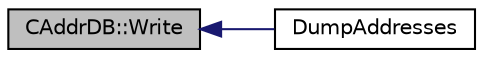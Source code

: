 digraph "CAddrDB::Write"
{
  edge [fontname="Helvetica",fontsize="10",labelfontname="Helvetica",labelfontsize="10"];
  node [fontname="Helvetica",fontsize="10",shape=record];
  rankdir="LR";
  Node8 [label="CAddrDB::Write",height=0.2,width=0.4,color="black", fillcolor="grey75", style="filled", fontcolor="black"];
  Node8 -> Node9 [dir="back",color="midnightblue",fontsize="10",style="solid",fontname="Helvetica"];
  Node9 [label="DumpAddresses",height=0.2,width=0.4,color="black", fillcolor="white", style="filled",URL="$net_8cpp.html#ab8b5323f5ef61499582a5a6e53b49b6e"];
}
